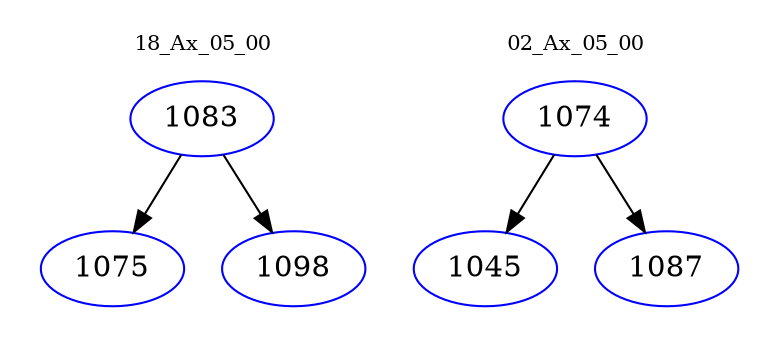 digraph{
subgraph cluster_0 {
color = white
label = "18_Ax_05_00";
fontsize=10;
T0_1083 [label="1083", color="blue"]
T0_1083 -> T0_1075 [color="black"]
T0_1075 [label="1075", color="blue"]
T0_1083 -> T0_1098 [color="black"]
T0_1098 [label="1098", color="blue"]
}
subgraph cluster_1 {
color = white
label = "02_Ax_05_00";
fontsize=10;
T1_1074 [label="1074", color="blue"]
T1_1074 -> T1_1045 [color="black"]
T1_1045 [label="1045", color="blue"]
T1_1074 -> T1_1087 [color="black"]
T1_1087 [label="1087", color="blue"]
}
}
